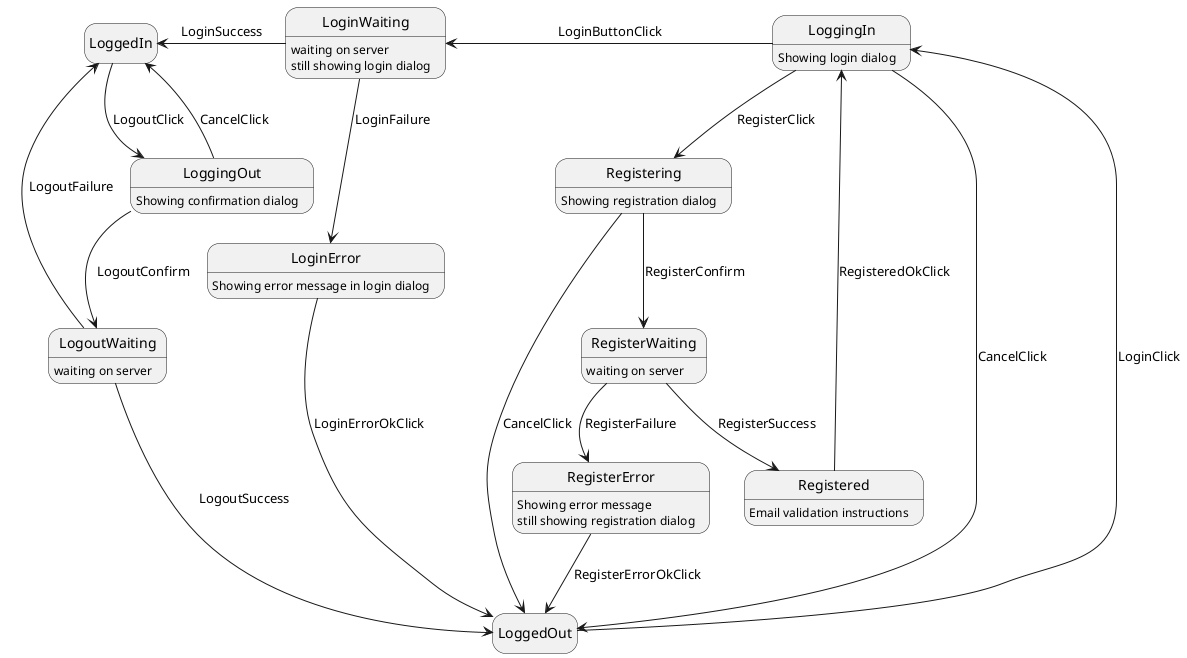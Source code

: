 @startuml Login Logout States
hide empty description

state LoggingIn : Showing login dialog
state LoginWaiting : waiting on server
LoginWaiting : still showing login dialog
state LoginError : Showing error message in login dialog
state LoggingOut : Showing confirmation dialog
state Registering : Showing registration dialog
state Registered : Email validation instructions
state RegisterError : Showing error message 
RegisterError: still showing registration dialog
state RegisterWaiting : waiting on server
state LogoutWaiting : waiting on server
state LoggedOut


LoggedOut --> LoggingIn : LoginClick
LoggingIn -left-> LoginWaiting : LoginButtonClick
LoginWaiting -left-> LoggedIn : LoginSuccess
LoggingIn --> LoggedOut : CancelClick
LoggedIn --> LoggingOut : LogoutClick
LoggingOut --> LoggedIn : CancelClick
LoggingOut --> LogoutWaiting : LogoutConfirm
LogoutWaiting --> LoggedOut : LogoutSuccess
LogoutWaiting --> LoggedIn : LogoutFailure
LoginWaiting --> LoginError : LoginFailure
LoginError --> LoggedOut : LoginErrorOkClick
LoggingIn --> Registering : RegisterClick
Registering --> RegisterWaiting : RegisterConfirm
RegisterWaiting --> Registered : RegisterSuccess
RegisterWaiting --> RegisterError : RegisterFailure
RegisterError --> LoggedOut : RegisterErrorOkClick
Registered --> LoggingIn : RegisteredOkClick
Registering --> LoggedOut : CancelClick


@enduml
